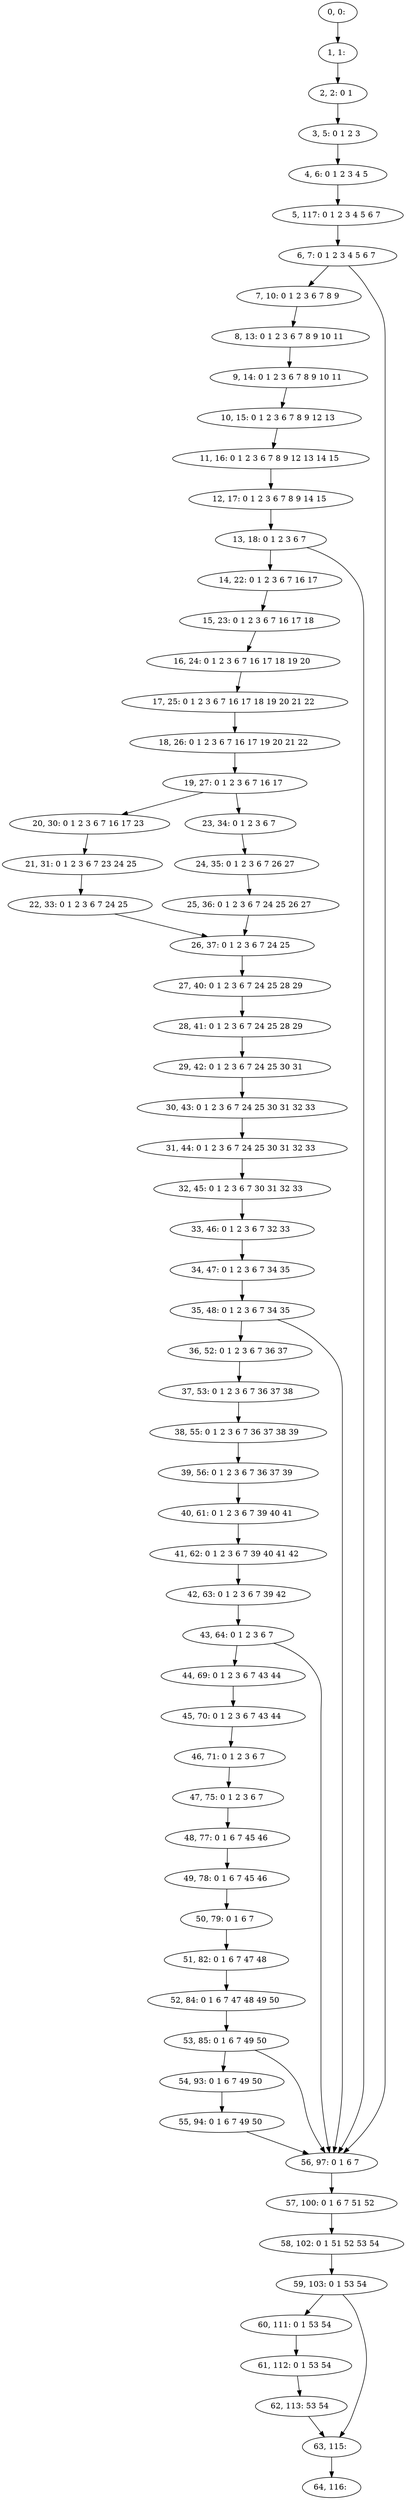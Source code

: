 digraph G {
0[label="0, 0: "];
1[label="1, 1: "];
2[label="2, 2: 0 1 "];
3[label="3, 5: 0 1 2 3 "];
4[label="4, 6: 0 1 2 3 4 5 "];
5[label="5, 117: 0 1 2 3 4 5 6 7 "];
6[label="6, 7: 0 1 2 3 4 5 6 7 "];
7[label="7, 10: 0 1 2 3 6 7 8 9 "];
8[label="8, 13: 0 1 2 3 6 7 8 9 10 11 "];
9[label="9, 14: 0 1 2 3 6 7 8 9 10 11 "];
10[label="10, 15: 0 1 2 3 6 7 8 9 12 13 "];
11[label="11, 16: 0 1 2 3 6 7 8 9 12 13 14 15 "];
12[label="12, 17: 0 1 2 3 6 7 8 9 14 15 "];
13[label="13, 18: 0 1 2 3 6 7 "];
14[label="14, 22: 0 1 2 3 6 7 16 17 "];
15[label="15, 23: 0 1 2 3 6 7 16 17 18 "];
16[label="16, 24: 0 1 2 3 6 7 16 17 18 19 20 "];
17[label="17, 25: 0 1 2 3 6 7 16 17 18 19 20 21 22 "];
18[label="18, 26: 0 1 2 3 6 7 16 17 19 20 21 22 "];
19[label="19, 27: 0 1 2 3 6 7 16 17 "];
20[label="20, 30: 0 1 2 3 6 7 16 17 23 "];
21[label="21, 31: 0 1 2 3 6 7 23 24 25 "];
22[label="22, 33: 0 1 2 3 6 7 24 25 "];
23[label="23, 34: 0 1 2 3 6 7 "];
24[label="24, 35: 0 1 2 3 6 7 26 27 "];
25[label="25, 36: 0 1 2 3 6 7 24 25 26 27 "];
26[label="26, 37: 0 1 2 3 6 7 24 25 "];
27[label="27, 40: 0 1 2 3 6 7 24 25 28 29 "];
28[label="28, 41: 0 1 2 3 6 7 24 25 28 29 "];
29[label="29, 42: 0 1 2 3 6 7 24 25 30 31 "];
30[label="30, 43: 0 1 2 3 6 7 24 25 30 31 32 33 "];
31[label="31, 44: 0 1 2 3 6 7 24 25 30 31 32 33 "];
32[label="32, 45: 0 1 2 3 6 7 30 31 32 33 "];
33[label="33, 46: 0 1 2 3 6 7 32 33 "];
34[label="34, 47: 0 1 2 3 6 7 34 35 "];
35[label="35, 48: 0 1 2 3 6 7 34 35 "];
36[label="36, 52: 0 1 2 3 6 7 36 37 "];
37[label="37, 53: 0 1 2 3 6 7 36 37 38 "];
38[label="38, 55: 0 1 2 3 6 7 36 37 38 39 "];
39[label="39, 56: 0 1 2 3 6 7 36 37 39 "];
40[label="40, 61: 0 1 2 3 6 7 39 40 41 "];
41[label="41, 62: 0 1 2 3 6 7 39 40 41 42 "];
42[label="42, 63: 0 1 2 3 6 7 39 42 "];
43[label="43, 64: 0 1 2 3 6 7 "];
44[label="44, 69: 0 1 2 3 6 7 43 44 "];
45[label="45, 70: 0 1 2 3 6 7 43 44 "];
46[label="46, 71: 0 1 2 3 6 7 "];
47[label="47, 75: 0 1 2 3 6 7 "];
48[label="48, 77: 0 1 6 7 45 46 "];
49[label="49, 78: 0 1 6 7 45 46 "];
50[label="50, 79: 0 1 6 7 "];
51[label="51, 82: 0 1 6 7 47 48 "];
52[label="52, 84: 0 1 6 7 47 48 49 50 "];
53[label="53, 85: 0 1 6 7 49 50 "];
54[label="54, 93: 0 1 6 7 49 50 "];
55[label="55, 94: 0 1 6 7 49 50 "];
56[label="56, 97: 0 1 6 7 "];
57[label="57, 100: 0 1 6 7 51 52 "];
58[label="58, 102: 0 1 51 52 53 54 "];
59[label="59, 103: 0 1 53 54 "];
60[label="60, 111: 0 1 53 54 "];
61[label="61, 112: 0 1 53 54 "];
62[label="62, 113: 53 54 "];
63[label="63, 115: "];
64[label="64, 116: "];
0->1 ;
1->2 ;
2->3 ;
3->4 ;
4->5 ;
5->6 ;
6->7 ;
6->56 ;
7->8 ;
8->9 ;
9->10 ;
10->11 ;
11->12 ;
12->13 ;
13->14 ;
13->56 ;
14->15 ;
15->16 ;
16->17 ;
17->18 ;
18->19 ;
19->20 ;
19->23 ;
20->21 ;
21->22 ;
22->26 ;
23->24 ;
24->25 ;
25->26 ;
26->27 ;
27->28 ;
28->29 ;
29->30 ;
30->31 ;
31->32 ;
32->33 ;
33->34 ;
34->35 ;
35->36 ;
35->56 ;
36->37 ;
37->38 ;
38->39 ;
39->40 ;
40->41 ;
41->42 ;
42->43 ;
43->44 ;
43->56 ;
44->45 ;
45->46 ;
46->47 ;
47->48 ;
48->49 ;
49->50 ;
50->51 ;
51->52 ;
52->53 ;
53->54 ;
53->56 ;
54->55 ;
55->56 ;
56->57 ;
57->58 ;
58->59 ;
59->60 ;
59->63 ;
60->61 ;
61->62 ;
62->63 ;
63->64 ;
}
